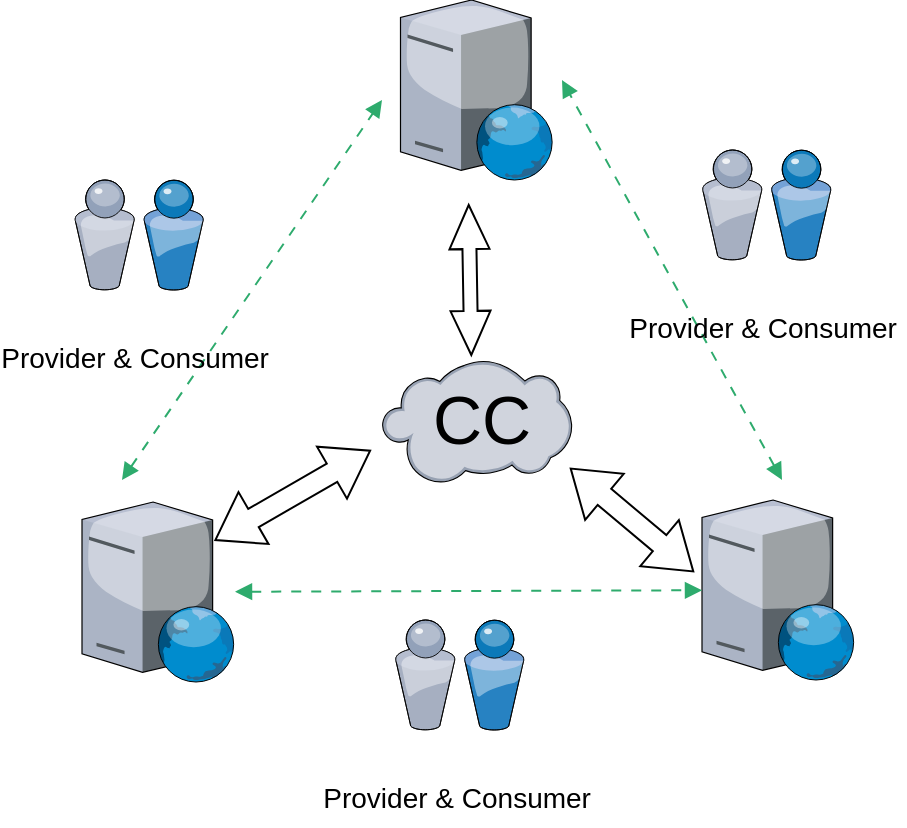 <mxfile version="13.6.2" type="github">
  <diagram id="Yv249dYnq5lpIBFWmsio" name="第 1 页">
    <mxGraphModel dx="1038" dy="499" grid="1" gridSize="10" guides="1" tooltips="1" connect="1" arrows="1" fold="1" page="1" pageScale="1" pageWidth="827" pageHeight="1169" math="0" shadow="0">
      <root>
        <mxCell id="0" />
        <mxCell id="1" parent="0" />
        <mxCell id="3RI2fMIcHj3xBzKxfpXM-1" value="" style="verticalLabelPosition=bottom;aspect=fixed;html=1;verticalAlign=top;strokeColor=none;align=center;outlineConnect=0;shape=mxgraph.citrix.cloud;" vertex="1" parent="1">
          <mxGeometry x="360" y="230" width="95" height="62" as="geometry" />
        </mxCell>
        <mxCell id="3RI2fMIcHj3xBzKxfpXM-2" value="CC" style="text;html=1;strokeColor=none;fillColor=none;align=center;verticalAlign=middle;whiteSpace=wrap;rounded=0;fontSize=34;" vertex="1" parent="1">
          <mxGeometry x="390" y="250" width="40" height="20" as="geometry" />
        </mxCell>
        <mxCell id="3RI2fMIcHj3xBzKxfpXM-3" value="" style="verticalLabelPosition=bottom;aspect=fixed;html=1;verticalAlign=top;strokeColor=none;align=center;outlineConnect=0;shape=mxgraph.citrix.web_server;fontSize=34;" vertex="1" parent="1">
          <mxGeometry x="369.25" y="50" width="76.5" height="90" as="geometry" />
        </mxCell>
        <mxCell id="3RI2fMIcHj3xBzKxfpXM-4" value="" style="verticalLabelPosition=bottom;aspect=fixed;html=1;verticalAlign=top;strokeColor=none;align=center;outlineConnect=0;shape=mxgraph.citrix.web_server;fontSize=34;" vertex="1" parent="1">
          <mxGeometry x="210" y="301" width="76.5" height="90" as="geometry" />
        </mxCell>
        <mxCell id="3RI2fMIcHj3xBzKxfpXM-5" value="" style="verticalLabelPosition=bottom;aspect=fixed;html=1;verticalAlign=top;strokeColor=none;align=center;outlineConnect=0;shape=mxgraph.citrix.web_server;fontSize=34;" vertex="1" parent="1">
          <mxGeometry x="520" y="300" width="76.5" height="90" as="geometry" />
        </mxCell>
        <mxCell id="3RI2fMIcHj3xBzKxfpXM-7" value="" style="html=1;shadow=0;dashed=0;align=center;verticalAlign=middle;shape=mxgraph.arrows2.twoWayArrow;dy=0.65;dx=22;fontSize=34;rotation=-30;" vertex="1" parent="1">
          <mxGeometry x="270.71" y="282.67" width="89.33" height="30" as="geometry" />
        </mxCell>
        <mxCell id="3RI2fMIcHj3xBzKxfpXM-9" value="" style="html=1;shadow=0;dashed=0;align=center;verticalAlign=middle;shape=mxgraph.arrows2.twoWayArrow;dy=0.65;dx=22;fontSize=34;rotation=-50;direction=south;" vertex="1" parent="1">
          <mxGeometry x="470" y="270" width="30" height="80" as="geometry" />
        </mxCell>
        <mxCell id="3RI2fMIcHj3xBzKxfpXM-10" value="" style="html=1;shadow=0;dashed=0;align=center;verticalAlign=middle;shape=mxgraph.arrows2.twoWayArrow;dy=0.65;dx=22;fontSize=34;rotation=-91;" vertex="1" parent="1">
          <mxGeometry x="366.5" y="180" width="75" height="20" as="geometry" />
        </mxCell>
        <mxCell id="3RI2fMIcHj3xBzKxfpXM-11" value="" style="endArrow=block;html=1;startArrow=block;startFill=1;endFill=1;strokeColor=#2EAB6D;dashed=1;dashPattern=5 5;fontSize=34;" edge="1" parent="1">
          <mxGeometry width="100" height="100" relative="1" as="geometry">
            <mxPoint x="230" y="290" as="sourcePoint" />
            <mxPoint x="360" y="100" as="targetPoint" />
          </mxGeometry>
        </mxCell>
        <mxCell id="3RI2fMIcHj3xBzKxfpXM-12" value="" style="endArrow=block;html=1;startArrow=block;startFill=1;endFill=1;strokeColor=#2EAB6D;dashed=1;dashPattern=5 5;fontSize=34;" edge="1" parent="1">
          <mxGeometry width="100" height="100" relative="1" as="geometry">
            <mxPoint x="560" y="290" as="sourcePoint" />
            <mxPoint x="450" y="90" as="targetPoint" />
          </mxGeometry>
        </mxCell>
        <mxCell id="3RI2fMIcHj3xBzKxfpXM-13" value="" style="endArrow=block;html=1;startArrow=block;startFill=1;endFill=1;strokeColor=#2EAB6D;dashed=1;dashPattern=5 5;fontSize=34;" edge="1" parent="1" source="3RI2fMIcHj3xBzKxfpXM-4" target="3RI2fMIcHj3xBzKxfpXM-5">
          <mxGeometry width="100" height="100" relative="1" as="geometry">
            <mxPoint x="320" y="480" as="sourcePoint" />
            <mxPoint x="420" y="380" as="targetPoint" />
          </mxGeometry>
        </mxCell>
        <mxCell id="3RI2fMIcHj3xBzKxfpXM-14" value="&lt;font style=&quot;font-size: 14px&quot;&gt;Provider &amp;amp; Consumer&amp;nbsp;&lt;/font&gt;" style="verticalLabelPosition=bottom;aspect=fixed;html=1;verticalAlign=top;strokeColor=none;align=center;outlineConnect=0;shape=mxgraph.citrix.users;fontSize=34;" vertex="1" parent="1">
          <mxGeometry x="520" y="125" width="64.5" height="55" as="geometry" />
        </mxCell>
        <mxCell id="3RI2fMIcHj3xBzKxfpXM-15" value="&lt;font style=&quot;font-size: 14px&quot;&gt;Provider &amp;amp; Consumer&amp;nbsp;&lt;/font&gt;" style="verticalLabelPosition=bottom;aspect=fixed;html=1;verticalAlign=top;strokeColor=none;align=center;outlineConnect=0;shape=mxgraph.citrix.users;fontSize=34;" vertex="1" parent="1">
          <mxGeometry x="366.5" y="360" width="64.5" height="55" as="geometry" />
        </mxCell>
        <mxCell id="3RI2fMIcHj3xBzKxfpXM-16" value="&lt;font style=&quot;font-size: 14px&quot;&gt;Provider &amp;amp; Consumer&amp;nbsp;&lt;/font&gt;" style="verticalLabelPosition=bottom;aspect=fixed;html=1;verticalAlign=top;strokeColor=none;align=center;outlineConnect=0;shape=mxgraph.citrix.users;fontSize=34;" vertex="1" parent="1">
          <mxGeometry x="206.21" y="140" width="64.5" height="55" as="geometry" />
        </mxCell>
      </root>
    </mxGraphModel>
  </diagram>
</mxfile>
